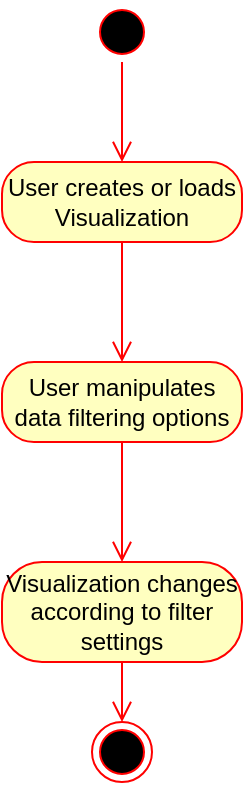 <mxfile version="14.6.13" type="device"><diagram id="5SEemOGnSyGVgW0_cgu_" name="Page-1"><mxGraphModel dx="1086" dy="816" grid="1" gridSize="10" guides="1" tooltips="1" connect="1" arrows="1" fold="1" page="1" pageScale="1" pageWidth="827" pageHeight="1169" math="0" shadow="0"><root><mxCell id="0"/><mxCell id="1" parent="0"/><mxCell id="vdD90aHx3-68kO4TxsIo-2" value="" style="ellipse;html=1;shape=startState;fillColor=#000000;strokeColor=#ff0000;" parent="1" vertex="1"><mxGeometry x="70" y="80" width="30" height="30" as="geometry"/></mxCell><mxCell id="vdD90aHx3-68kO4TxsIo-3" value="" style="edgeStyle=orthogonalEdgeStyle;html=1;verticalAlign=bottom;endArrow=open;endSize=8;strokeColor=#ff0000;entryX=0.5;entryY=0;entryDx=0;entryDy=0;" parent="1" source="vdD90aHx3-68kO4TxsIo-2" target="vdD90aHx3-68kO4TxsIo-4" edge="1"><mxGeometry relative="1" as="geometry"><mxPoint x="95" y="160" as="targetPoint"/></mxGeometry></mxCell><mxCell id="vdD90aHx3-68kO4TxsIo-4" value="User creates or loads Visualization" style="rounded=1;whiteSpace=wrap;html=1;arcSize=40;fontColor=#000000;fillColor=#ffffc0;strokeColor=#ff0000;" parent="1" vertex="1"><mxGeometry x="25" y="160" width="120" height="40" as="geometry"/></mxCell><mxCell id="vdD90aHx3-68kO4TxsIo-26" value="" style="ellipse;html=1;shape=endState;fillColor=#000000;strokeColor=#ff0000;" parent="1" vertex="1"><mxGeometry x="70" y="440" width="30" height="30" as="geometry"/></mxCell><mxCell id="QvRpDGb6x5g_35p1mZdf-1" value="" style="edgeStyle=orthogonalEdgeStyle;html=1;verticalAlign=bottom;endArrow=open;endSize=8;strokeColor=#ff0000;exitX=0.5;exitY=1;exitDx=0;exitDy=0;" edge="1" parent="1" source="vdD90aHx3-68kO4TxsIo-4"><mxGeometry relative="1" as="geometry"><mxPoint x="85" y="260" as="targetPoint"/><mxPoint x="95" y="120" as="sourcePoint"/></mxGeometry></mxCell><mxCell id="QvRpDGb6x5g_35p1mZdf-2" value="User manipulates data filtering options" style="rounded=1;whiteSpace=wrap;html=1;arcSize=40;fontColor=#000000;fillColor=#ffffc0;strokeColor=#ff0000;" vertex="1" parent="1"><mxGeometry x="25" y="260" width="120" height="40" as="geometry"/></mxCell><mxCell id="QvRpDGb6x5g_35p1mZdf-3" value="Visualization changes according to filter settings" style="rounded=1;whiteSpace=wrap;html=1;arcSize=40;fontColor=#000000;fillColor=#ffffc0;strokeColor=#ff0000;" vertex="1" parent="1"><mxGeometry x="25" y="360" width="120" height="50" as="geometry"/></mxCell><mxCell id="QvRpDGb6x5g_35p1mZdf-6" value="" style="edgeStyle=orthogonalEdgeStyle;html=1;verticalAlign=bottom;endArrow=open;endSize=8;strokeColor=#ff0000;exitX=0.5;exitY=1;exitDx=0;exitDy=0;entryX=0.5;entryY=0;entryDx=0;entryDy=0;" edge="1" parent="1" source="QvRpDGb6x5g_35p1mZdf-2" target="QvRpDGb6x5g_35p1mZdf-3"><mxGeometry relative="1" as="geometry"><mxPoint x="95" y="270" as="targetPoint"/><mxPoint x="95" y="210" as="sourcePoint"/></mxGeometry></mxCell><mxCell id="QvRpDGb6x5g_35p1mZdf-7" value="" style="edgeStyle=orthogonalEdgeStyle;html=1;verticalAlign=bottom;endArrow=open;endSize=8;strokeColor=#ff0000;exitX=0.5;exitY=1;exitDx=0;exitDy=0;entryX=0.5;entryY=0;entryDx=0;entryDy=0;" edge="1" parent="1" source="QvRpDGb6x5g_35p1mZdf-3" target="vdD90aHx3-68kO4TxsIo-26"><mxGeometry relative="1" as="geometry"><mxPoint x="105" y="280" as="targetPoint"/><mxPoint x="105" y="220" as="sourcePoint"/></mxGeometry></mxCell></root></mxGraphModel></diagram></mxfile>